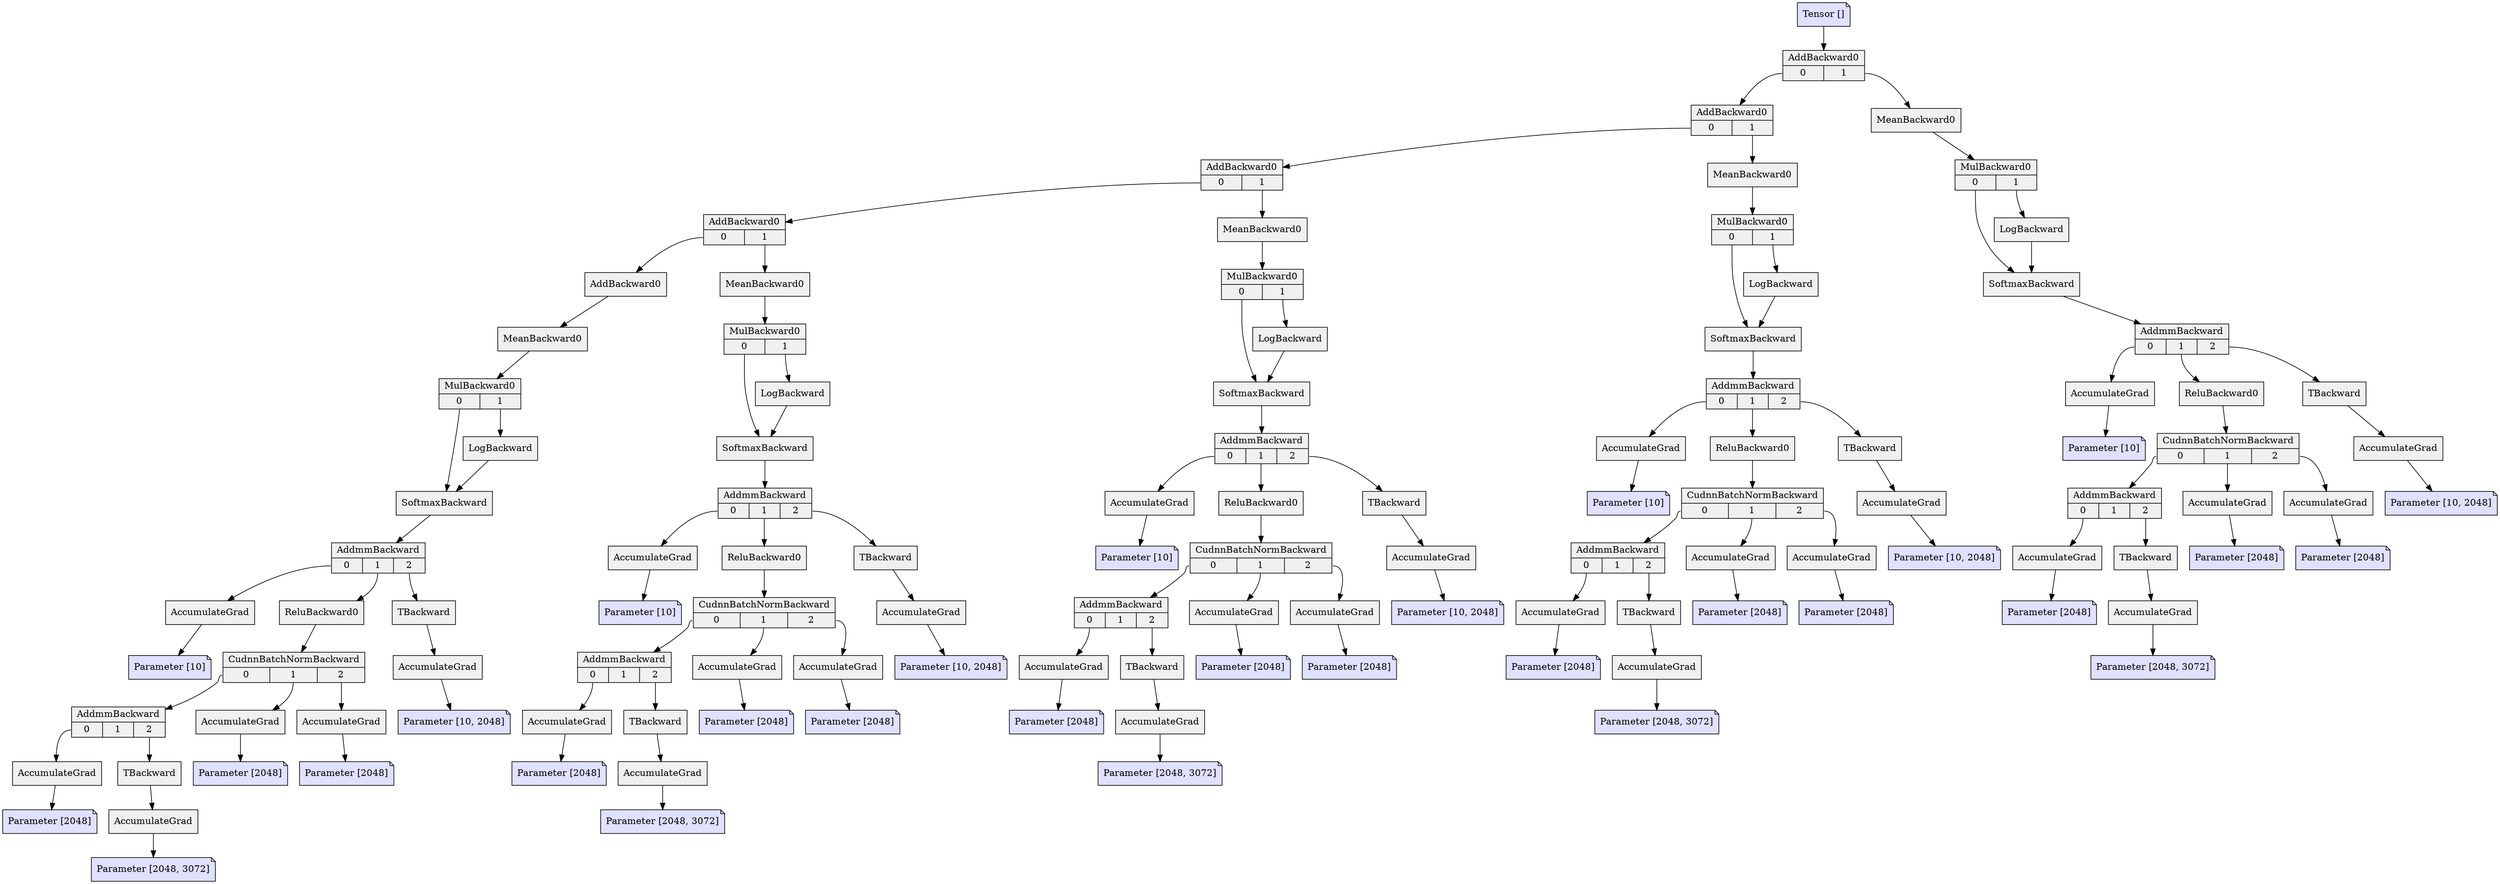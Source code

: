 digraph{
  1 [shape=note,style=filled, fillcolor="#e0e0ff",label="Tensor []"]
  2 [shape=record,style=filled, fillcolor="#f0f0f0",label="{ AddBackward0 | { <output0> 0 | <output1> 1 }  }"]
  3 [shape=record,style=filled, fillcolor="#f0f0f0",label="{ AddBackward0 | { <output0> 0 | <output1> 1 }  }"]
  4 [shape=record,style=filled, fillcolor="#f0f0f0",label="{ AddBackward0 | { <output0> 0 | <output1> 1 }  }"]
  5 [shape=record,style=filled, fillcolor="#f0f0f0",label="{ AddBackward0 | { <output0> 0 | <output1> 1 }  }"]
  6 [shape=record,style=filled, fillcolor="#f0f0f0",label="{ AddBackward0 }"]
  7 [shape=record,style=filled, fillcolor="#f0f0f0",label="{ MeanBackward0 }"]
  8 [shape=record,style=filled, fillcolor="#f0f0f0",label="{ MulBackward0 | { <output0> 0 | <output1> 1 }  }"]
  9 [shape=record,style=filled, fillcolor="#f0f0f0",label="{ SoftmaxBackward }"]
  10 [shape=record,style=filled, fillcolor="#f0f0f0",label="{ AddmmBackward | { <output0> 0 | <output1> 1 | <output2> 2 }  }"]
  11 [shape=record,style=filled, fillcolor="#f0f0f0",label="{ AccumulateGrad }"]
  12 [shape=note,style=filled, fillcolor="#e0e0ff",label="Parameter [10]"]
  13 [shape=record,style=filled, fillcolor="#f0f0f0",label="{ ReluBackward0 }"]
  14 [shape=record,style=filled, fillcolor="#f0f0f0",label="{ CudnnBatchNormBackward | { <output0> 0 | <output1> 1 | <output2> 2 }  }"]
  15 [shape=record,style=filled, fillcolor="#f0f0f0",label="{ AddmmBackward | { <output0> 0 | <output1> 1 | <output2> 2 }  }"]
  16 [shape=record,style=filled, fillcolor="#f0f0f0",label="{ AccumulateGrad }"]
  17 [shape=note,style=filled, fillcolor="#e0e0ff",label="Parameter [2048]"]
  18 [shape=record,style=filled, fillcolor="#f0f0f0",label="{ TBackward }"]
  19 [shape=record,style=filled, fillcolor="#f0f0f0",label="{ AccumulateGrad }"]
  20 [shape=note,style=filled, fillcolor="#e0e0ff",label="Parameter [2048, 3072]"]
  21 [shape=record,style=filled, fillcolor="#f0f0f0",label="{ AccumulateGrad }"]
  22 [shape=note,style=filled, fillcolor="#e0e0ff",label="Parameter [2048]"]
  23 [shape=record,style=filled, fillcolor="#f0f0f0",label="{ AccumulateGrad }"]
  24 [shape=note,style=filled, fillcolor="#e0e0ff",label="Parameter [2048]"]
  25 [shape=record,style=filled, fillcolor="#f0f0f0",label="{ TBackward }"]
  26 [shape=record,style=filled, fillcolor="#f0f0f0",label="{ AccumulateGrad }"]
  27 [shape=note,style=filled, fillcolor="#e0e0ff",label="Parameter [10, 2048]"]
  28 [shape=record,style=filled, fillcolor="#f0f0f0",label="{ LogBackward }"]
  29 [shape=record,style=filled, fillcolor="#f0f0f0",label="{ MeanBackward0 }"]
  30 [shape=record,style=filled, fillcolor="#f0f0f0",label="{ MulBackward0 | { <output0> 0 | <output1> 1 }  }"]
  31 [shape=record,style=filled, fillcolor="#f0f0f0",label="{ SoftmaxBackward }"]
  32 [shape=record,style=filled, fillcolor="#f0f0f0",label="{ AddmmBackward | { <output0> 0 | <output1> 1 | <output2> 2 }  }"]
  33 [shape=record,style=filled, fillcolor="#f0f0f0",label="{ AccumulateGrad }"]
  34 [shape=note,style=filled, fillcolor="#e0e0ff",label="Parameter [10]"]
  35 [shape=record,style=filled, fillcolor="#f0f0f0",label="{ ReluBackward0 }"]
  36 [shape=record,style=filled, fillcolor="#f0f0f0",label="{ CudnnBatchNormBackward | { <output0> 0 | <output1> 1 | <output2> 2 }  }"]
  37 [shape=record,style=filled, fillcolor="#f0f0f0",label="{ AddmmBackward | { <output0> 0 | <output1> 1 | <output2> 2 }  }"]
  38 [shape=record,style=filled, fillcolor="#f0f0f0",label="{ AccumulateGrad }"]
  39 [shape=note,style=filled, fillcolor="#e0e0ff",label="Parameter [2048]"]
  40 [shape=record,style=filled, fillcolor="#f0f0f0",label="{ TBackward }"]
  41 [shape=record,style=filled, fillcolor="#f0f0f0",label="{ AccumulateGrad }"]
  42 [shape=note,style=filled, fillcolor="#e0e0ff",label="Parameter [2048, 3072]"]
  43 [shape=record,style=filled, fillcolor="#f0f0f0",label="{ AccumulateGrad }"]
  44 [shape=note,style=filled, fillcolor="#e0e0ff",label="Parameter [2048]"]
  45 [shape=record,style=filled, fillcolor="#f0f0f0",label="{ AccumulateGrad }"]
  46 [shape=note,style=filled, fillcolor="#e0e0ff",label="Parameter [2048]"]
  47 [shape=record,style=filled, fillcolor="#f0f0f0",label="{ TBackward }"]
  48 [shape=record,style=filled, fillcolor="#f0f0f0",label="{ AccumulateGrad }"]
  49 [shape=note,style=filled, fillcolor="#e0e0ff",label="Parameter [10, 2048]"]
  50 [shape=record,style=filled, fillcolor="#f0f0f0",label="{ LogBackward }"]
  51 [shape=record,style=filled, fillcolor="#f0f0f0",label="{ MeanBackward0 }"]
  52 [shape=record,style=filled, fillcolor="#f0f0f0",label="{ MulBackward0 | { <output0> 0 | <output1> 1 }  }"]
  53 [shape=record,style=filled, fillcolor="#f0f0f0",label="{ SoftmaxBackward }"]
  54 [shape=record,style=filled, fillcolor="#f0f0f0",label="{ AddmmBackward | { <output0> 0 | <output1> 1 | <output2> 2 }  }"]
  55 [shape=record,style=filled, fillcolor="#f0f0f0",label="{ AccumulateGrad }"]
  56 [shape=note,style=filled, fillcolor="#e0e0ff",label="Parameter [10]"]
  57 [shape=record,style=filled, fillcolor="#f0f0f0",label="{ ReluBackward0 }"]
  58 [shape=record,style=filled, fillcolor="#f0f0f0",label="{ CudnnBatchNormBackward | { <output0> 0 | <output1> 1 | <output2> 2 }  }"]
  59 [shape=record,style=filled, fillcolor="#f0f0f0",label="{ AddmmBackward | { <output0> 0 | <output1> 1 | <output2> 2 }  }"]
  60 [shape=record,style=filled, fillcolor="#f0f0f0",label="{ AccumulateGrad }"]
  61 [shape=note,style=filled, fillcolor="#e0e0ff",label="Parameter [2048]"]
  62 [shape=record,style=filled, fillcolor="#f0f0f0",label="{ TBackward }"]
  63 [shape=record,style=filled, fillcolor="#f0f0f0",label="{ AccumulateGrad }"]
  64 [shape=note,style=filled, fillcolor="#e0e0ff",label="Parameter [2048, 3072]"]
  65 [shape=record,style=filled, fillcolor="#f0f0f0",label="{ AccumulateGrad }"]
  66 [shape=note,style=filled, fillcolor="#e0e0ff",label="Parameter [2048]"]
  67 [shape=record,style=filled, fillcolor="#f0f0f0",label="{ AccumulateGrad }"]
  68 [shape=note,style=filled, fillcolor="#e0e0ff",label="Parameter [2048]"]
  69 [shape=record,style=filled, fillcolor="#f0f0f0",label="{ TBackward }"]
  70 [shape=record,style=filled, fillcolor="#f0f0f0",label="{ AccumulateGrad }"]
  71 [shape=note,style=filled, fillcolor="#e0e0ff",label="Parameter [10, 2048]"]
  72 [shape=record,style=filled, fillcolor="#f0f0f0",label="{ LogBackward }"]
  73 [shape=record,style=filled, fillcolor="#f0f0f0",label="{ MeanBackward0 }"]
  74 [shape=record,style=filled, fillcolor="#f0f0f0",label="{ MulBackward0 | { <output0> 0 | <output1> 1 }  }"]
  75 [shape=record,style=filled, fillcolor="#f0f0f0",label="{ SoftmaxBackward }"]
  76 [shape=record,style=filled, fillcolor="#f0f0f0",label="{ AddmmBackward | { <output0> 0 | <output1> 1 | <output2> 2 }  }"]
  77 [shape=record,style=filled, fillcolor="#f0f0f0",label="{ AccumulateGrad }"]
  78 [shape=note,style=filled, fillcolor="#e0e0ff",label="Parameter [10]"]
  79 [shape=record,style=filled, fillcolor="#f0f0f0",label="{ ReluBackward0 }"]
  80 [shape=record,style=filled, fillcolor="#f0f0f0",label="{ CudnnBatchNormBackward | { <output0> 0 | <output1> 1 | <output2> 2 }  }"]
  81 [shape=record,style=filled, fillcolor="#f0f0f0",label="{ AddmmBackward | { <output0> 0 | <output1> 1 | <output2> 2 }  }"]
  82 [shape=record,style=filled, fillcolor="#f0f0f0",label="{ AccumulateGrad }"]
  83 [shape=note,style=filled, fillcolor="#e0e0ff",label="Parameter [2048]"]
  84 [shape=record,style=filled, fillcolor="#f0f0f0",label="{ TBackward }"]
  85 [shape=record,style=filled, fillcolor="#f0f0f0",label="{ AccumulateGrad }"]
  86 [shape=note,style=filled, fillcolor="#e0e0ff",label="Parameter [2048, 3072]"]
  87 [shape=record,style=filled, fillcolor="#f0f0f0",label="{ AccumulateGrad }"]
  88 [shape=note,style=filled, fillcolor="#e0e0ff",label="Parameter [2048]"]
  89 [shape=record,style=filled, fillcolor="#f0f0f0",label="{ AccumulateGrad }"]
  90 [shape=note,style=filled, fillcolor="#e0e0ff",label="Parameter [2048]"]
  91 [shape=record,style=filled, fillcolor="#f0f0f0",label="{ TBackward }"]
  92 [shape=record,style=filled, fillcolor="#f0f0f0",label="{ AccumulateGrad }"]
  93 [shape=note,style=filled, fillcolor="#e0e0ff",label="Parameter [10, 2048]"]
  94 [shape=record,style=filled, fillcolor="#f0f0f0",label="{ LogBackward }"]
  95 [shape=record,style=filled, fillcolor="#f0f0f0",label="{ MeanBackward0 }"]
  96 [shape=record,style=filled, fillcolor="#f0f0f0",label="{ MulBackward0 | { <output0> 0 | <output1> 1 }  }"]
  97 [shape=record,style=filled, fillcolor="#f0f0f0",label="{ SoftmaxBackward }"]
  98 [shape=record,style=filled, fillcolor="#f0f0f0",label="{ AddmmBackward | { <output0> 0 | <output1> 1 | <output2> 2 }  }"]
  99 [shape=record,style=filled, fillcolor="#f0f0f0",label="{ AccumulateGrad }"]
  100 [shape=note,style=filled, fillcolor="#e0e0ff",label="Parameter [10]"]
  101 [shape=record,style=filled, fillcolor="#f0f0f0",label="{ ReluBackward0 }"]
  102 [shape=record,style=filled, fillcolor="#f0f0f0",label="{ CudnnBatchNormBackward | { <output0> 0 | <output1> 1 | <output2> 2 }  }"]
  103 [shape=record,style=filled, fillcolor="#f0f0f0",label="{ AddmmBackward | { <output0> 0 | <output1> 1 | <output2> 2 }  }"]
  104 [shape=record,style=filled, fillcolor="#f0f0f0",label="{ AccumulateGrad }"]
  105 [shape=note,style=filled, fillcolor="#e0e0ff",label="Parameter [2048]"]
  106 [shape=record,style=filled, fillcolor="#f0f0f0",label="{ TBackward }"]
  107 [shape=record,style=filled, fillcolor="#f0f0f0",label="{ AccumulateGrad }"]
  108 [shape=note,style=filled, fillcolor="#e0e0ff",label="Parameter [2048, 3072]"]
  109 [shape=record,style=filled, fillcolor="#f0f0f0",label="{ AccumulateGrad }"]
  110 [shape=note,style=filled, fillcolor="#e0e0ff",label="Parameter [2048]"]
  111 [shape=record,style=filled, fillcolor="#f0f0f0",label="{ AccumulateGrad }"]
  112 [shape=note,style=filled, fillcolor="#e0e0ff",label="Parameter [2048]"]
  113 [shape=record,style=filled, fillcolor="#f0f0f0",label="{ TBackward }"]
  114 [shape=record,style=filled, fillcolor="#f0f0f0",label="{ AccumulateGrad }"]
  115 [shape=note,style=filled, fillcolor="#e0e0ff",label="Parameter [10, 2048]"]
  116 [shape=record,style=filled, fillcolor="#f0f0f0",label="{ LogBackward }"]
  11 -> 12
  10:output0 -> 11
  16 -> 17
  15:output0 -> 16
  19 -> 20
  18 -> 19
  15:output2 -> 18
  14:output0 -> 15
  21 -> 22
  14:output1 -> 21
  23 -> 24
  14:output2 -> 23
  13 -> 14
  10:output1 -> 13
  26 -> 27
  25 -> 26
  10:output2 -> 25
  9 -> 10
  8:output0 -> 9
  28 -> 9
  8:output1 -> 28
  7 -> 8
  6 -> 7
  5:output0 -> 6
  33 -> 34
  32:output0 -> 33
  38 -> 39
  37:output0 -> 38
  41 -> 42
  40 -> 41
  37:output2 -> 40
  36:output0 -> 37
  43 -> 44
  36:output1 -> 43
  45 -> 46
  36:output2 -> 45
  35 -> 36
  32:output1 -> 35
  48 -> 49
  47 -> 48
  32:output2 -> 47
  31 -> 32
  30:output0 -> 31
  50 -> 31
  30:output1 -> 50
  29 -> 30
  5:output1 -> 29
  4:output0 -> 5
  55 -> 56
  54:output0 -> 55
  60 -> 61
  59:output0 -> 60
  63 -> 64
  62 -> 63
  59:output2 -> 62
  58:output0 -> 59
  65 -> 66
  58:output1 -> 65
  67 -> 68
  58:output2 -> 67
  57 -> 58
  54:output1 -> 57
  70 -> 71
  69 -> 70
  54:output2 -> 69
  53 -> 54
  52:output0 -> 53
  72 -> 53
  52:output1 -> 72
  51 -> 52
  4:output1 -> 51
  3:output0 -> 4
  77 -> 78
  76:output0 -> 77
  82 -> 83
  81:output0 -> 82
  85 -> 86
  84 -> 85
  81:output2 -> 84
  80:output0 -> 81
  87 -> 88
  80:output1 -> 87
  89 -> 90
  80:output2 -> 89
  79 -> 80
  76:output1 -> 79
  92 -> 93
  91 -> 92
  76:output2 -> 91
  75 -> 76
  74:output0 -> 75
  94 -> 75
  74:output1 -> 94
  73 -> 74
  3:output1 -> 73
  2:output0 -> 3
  99 -> 100
  98:output0 -> 99
  104 -> 105
  103:output0 -> 104
  107 -> 108
  106 -> 107
  103:output2 -> 106
  102:output0 -> 103
  109 -> 110
  102:output1 -> 109
  111 -> 112
  102:output2 -> 111
  101 -> 102
  98:output1 -> 101
  114 -> 115
  113 -> 114
  98:output2 -> 113
  97 -> 98
  96:output0 -> 97
  116 -> 97
  96:output1 -> 116
  95 -> 96
  2:output1 -> 95
  1 -> 2
}
